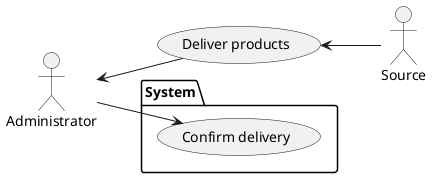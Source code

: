 @startuml Storage Net, Use Case, Delivery Confirm

left to right direction

actor "Administrator" as admin
actor "Source" as source

usecase "Deliver products" as delivery

package System {
  usecase "Confirm delivery" as confirm
}

source -up-> delivery
delivery -up-> admin

admin --> confirm

@enduml